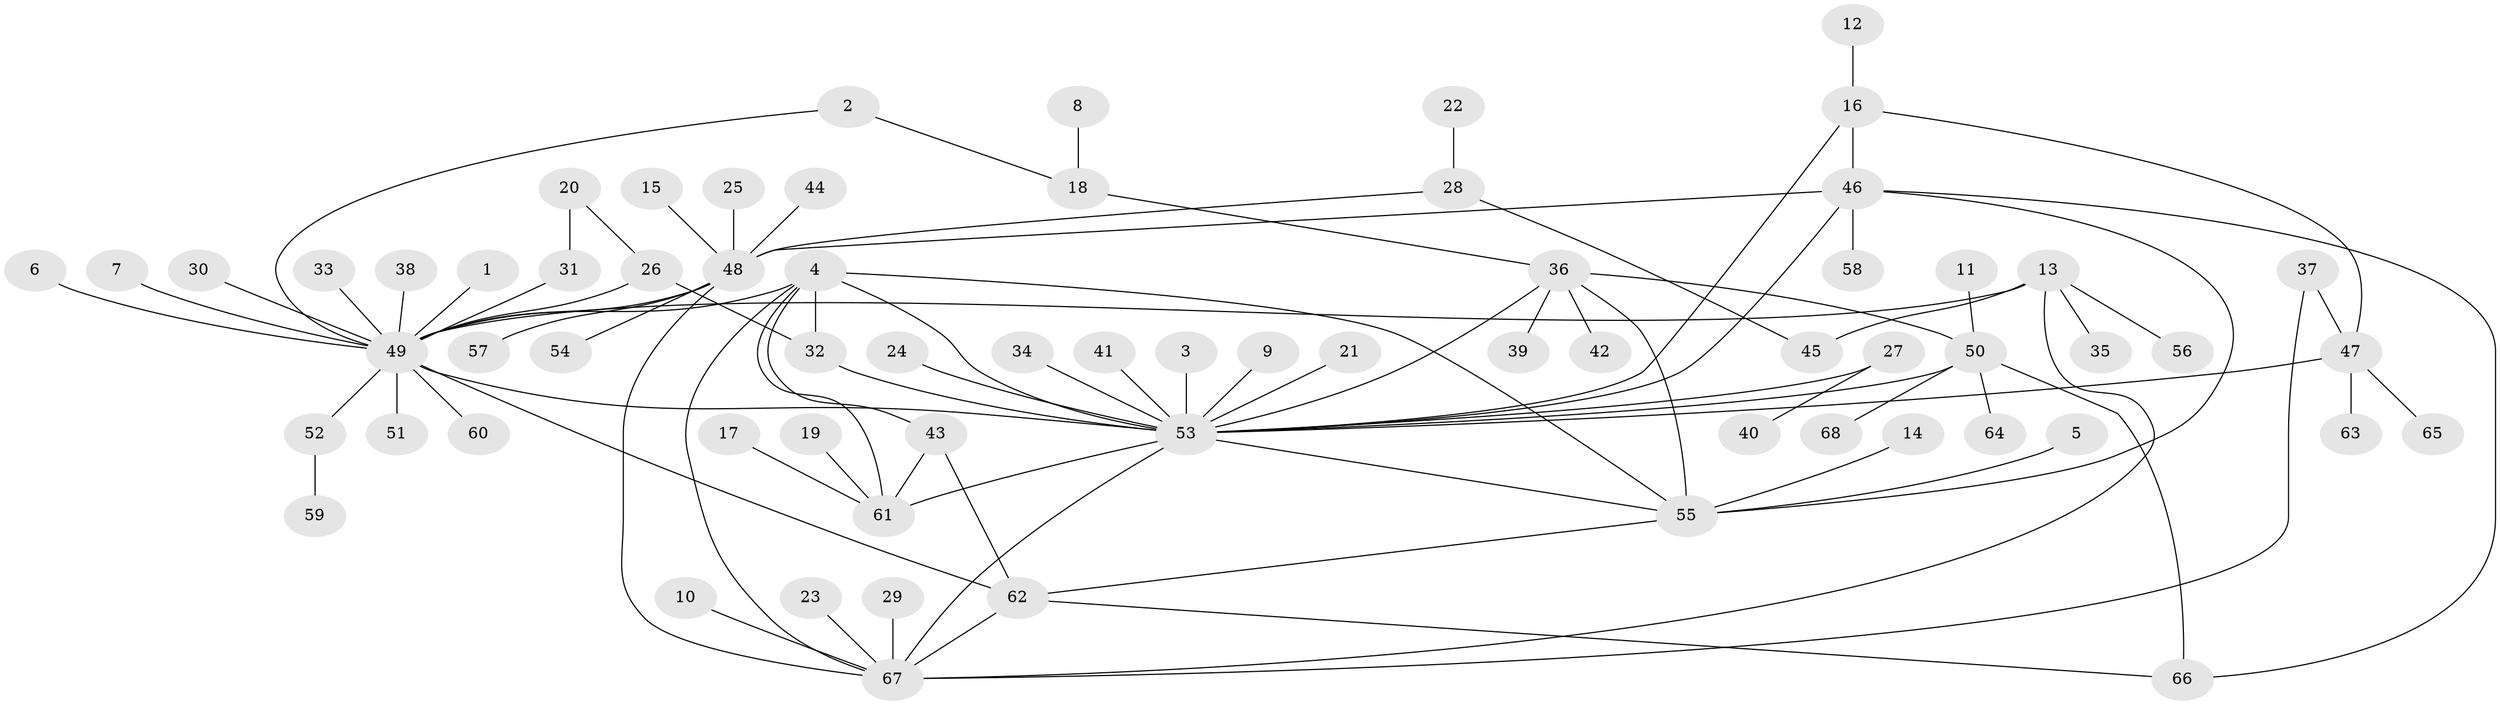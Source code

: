 // original degree distribution, {10: 0.007407407407407408, 20: 0.007407407407407408, 19: 0.007407407407407408, 1: 0.5481481481481482, 5: 0.02962962962962963, 8: 0.014814814814814815, 2: 0.2, 11: 0.007407407407407408, 4: 0.06666666666666667, 3: 0.07407407407407407, 9: 0.007407407407407408, 6: 0.014814814814814815, 12: 0.007407407407407408, 7: 0.007407407407407408}
// Generated by graph-tools (version 1.1) at 2025/49/03/09/25 03:49:58]
// undirected, 68 vertices, 91 edges
graph export_dot {
graph [start="1"]
  node [color=gray90,style=filled];
  1;
  2;
  3;
  4;
  5;
  6;
  7;
  8;
  9;
  10;
  11;
  12;
  13;
  14;
  15;
  16;
  17;
  18;
  19;
  20;
  21;
  22;
  23;
  24;
  25;
  26;
  27;
  28;
  29;
  30;
  31;
  32;
  33;
  34;
  35;
  36;
  37;
  38;
  39;
  40;
  41;
  42;
  43;
  44;
  45;
  46;
  47;
  48;
  49;
  50;
  51;
  52;
  53;
  54;
  55;
  56;
  57;
  58;
  59;
  60;
  61;
  62;
  63;
  64;
  65;
  66;
  67;
  68;
  1 -- 49 [weight=1.0];
  2 -- 18 [weight=1.0];
  2 -- 49 [weight=1.0];
  3 -- 53 [weight=1.0];
  4 -- 32 [weight=2.0];
  4 -- 43 [weight=1.0];
  4 -- 49 [weight=1.0];
  4 -- 53 [weight=2.0];
  4 -- 55 [weight=1.0];
  4 -- 61 [weight=1.0];
  4 -- 67 [weight=1.0];
  5 -- 55 [weight=1.0];
  6 -- 49 [weight=1.0];
  7 -- 49 [weight=1.0];
  8 -- 18 [weight=1.0];
  9 -- 53 [weight=1.0];
  10 -- 67 [weight=1.0];
  11 -- 50 [weight=1.0];
  12 -- 16 [weight=1.0];
  13 -- 35 [weight=1.0];
  13 -- 45 [weight=1.0];
  13 -- 49 [weight=1.0];
  13 -- 56 [weight=1.0];
  13 -- 67 [weight=1.0];
  14 -- 55 [weight=1.0];
  15 -- 48 [weight=1.0];
  16 -- 46 [weight=1.0];
  16 -- 47 [weight=1.0];
  16 -- 53 [weight=1.0];
  17 -- 61 [weight=1.0];
  18 -- 36 [weight=1.0];
  19 -- 61 [weight=1.0];
  20 -- 26 [weight=1.0];
  20 -- 31 [weight=1.0];
  21 -- 53 [weight=1.0];
  22 -- 28 [weight=1.0];
  23 -- 67 [weight=1.0];
  24 -- 53 [weight=1.0];
  25 -- 48 [weight=1.0];
  26 -- 32 [weight=1.0];
  26 -- 49 [weight=1.0];
  27 -- 40 [weight=1.0];
  27 -- 53 [weight=1.0];
  28 -- 45 [weight=1.0];
  28 -- 48 [weight=1.0];
  29 -- 67 [weight=1.0];
  30 -- 49 [weight=1.0];
  31 -- 49 [weight=1.0];
  32 -- 53 [weight=1.0];
  33 -- 49 [weight=1.0];
  34 -- 53 [weight=1.0];
  36 -- 39 [weight=1.0];
  36 -- 42 [weight=1.0];
  36 -- 50 [weight=1.0];
  36 -- 53 [weight=1.0];
  36 -- 55 [weight=1.0];
  37 -- 47 [weight=2.0];
  37 -- 67 [weight=1.0];
  38 -- 49 [weight=1.0];
  41 -- 53 [weight=1.0];
  43 -- 61 [weight=2.0];
  43 -- 62 [weight=1.0];
  44 -- 48 [weight=1.0];
  46 -- 48 [weight=1.0];
  46 -- 53 [weight=1.0];
  46 -- 55 [weight=1.0];
  46 -- 58 [weight=1.0];
  46 -- 66 [weight=1.0];
  47 -- 53 [weight=1.0];
  47 -- 63 [weight=1.0];
  47 -- 65 [weight=1.0];
  48 -- 49 [weight=1.0];
  48 -- 54 [weight=1.0];
  48 -- 57 [weight=1.0];
  48 -- 67 [weight=1.0];
  49 -- 51 [weight=1.0];
  49 -- 52 [weight=1.0];
  49 -- 53 [weight=1.0];
  49 -- 60 [weight=1.0];
  49 -- 62 [weight=2.0];
  50 -- 53 [weight=1.0];
  50 -- 64 [weight=1.0];
  50 -- 66 [weight=1.0];
  50 -- 68 [weight=1.0];
  52 -- 59 [weight=1.0];
  53 -- 55 [weight=1.0];
  53 -- 61 [weight=1.0];
  53 -- 67 [weight=1.0];
  55 -- 62 [weight=1.0];
  62 -- 66 [weight=1.0];
  62 -- 67 [weight=1.0];
}
